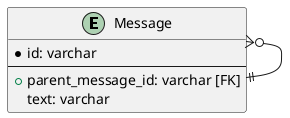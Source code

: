 @startuml problem

entity Message {
    * id: varchar
    ---
    + parent_message_id: varchar [FK]
    text: varchar
}

Message }o--|| Message

@enduml